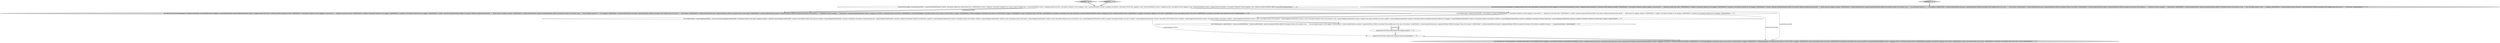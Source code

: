 digraph {
7 [style = filled, label = "dispatcherServletFields.addAll(requestMappingConditions)@@@8@@@['0', '1', '0']", fillcolor = white, shape = ellipse image = "AAA1AAABBB2BBB"];
0 [style = filled, label = "ResponseFieldsSnippet commonResponseFields = responseFields(fieldWithPath(\"contexts\").description(\"Application contexts keyed by id.\"),fieldWithPath(\"contexts.*.mappings\").description(\"Mappings in the context, keyed by mapping type.\"),subsectionWithPath(\"contexts.*.mappings.dispatcherServlets\").description(\"Dispatcher servlet mappings, if any.\"),subsectionWithPath(\"contexts.*.mappings.servletFilters\").description(\"Servlet filter mappings, if any.\"),subsectionWithPath(\"contexts.*.mappings.servlets\").description(\"Servlet mappings, if any.\"),subsectionWithPath(\"contexts.*.mappings.dispatcherHandlers\").description(\"Dispatcher handler mappings, if any.\").optional().type(JsonFieldType.OBJECT),parentIdField())@@@3@@@['1', '1', '0']", fillcolor = white, shape = ellipse image = "AAA0AAABBB1BBB"];
10 [style = filled, label = "mappings['0', '0', '1']", fillcolor = lightgray, shape = diamond image = "AAA0AAABBB3BBB"];
2 [style = filled, label = "this.client.get().uri(\"/actuator/mappings\").exchange().expectBody().consumeWith(document(\"mappings\",commonResponseFields,responseFields(beneathPath(\"contexts.*.mappings.dispatcherServlets\").withSubsectionId(\"dispatcher-servlets\"),fieldWithPath(\"*\").description(\"Dispatcher servlet mappings, if any, keyed by \" + \"dispatcher servlet bean name.\"),fieldWithPath(\"*.((.handler\").description(\"Handler for the mapping.\"),fieldWithPath(\"*.((.predicate\").description(\"Predicate for the mapping.\"),fieldWithPath(\"*.((.details\").optional().type(JsonFieldType.OBJECT).description(\"Additional implementation-specific \" + \"details about the mapping. Optional.\"),fieldWithPath(\"*.((.details.handlerMethod\").optional().type(JsonFieldType.OBJECT).description(\"Details of the method, if any, \" + \"that will handle requests to \" + \"this mapping.\"),fieldWithPath(\"*.((.details.handlerMethod.className\").type(JsonFieldType.STRING).description(\"Fully qualified name of the class\" + \" of the method.\"),fieldWithPath(\"*.((.details.handlerMethod.name\").type(JsonFieldType.STRING).description(\"Name of the method.\"),fieldWithPath(\"*.((.details.handlerMethod.descriptor\").type(JsonFieldType.STRING).description(\"Descriptor of the method as \" + \"specified in the Java Language \" + \"Specification.\")),responseFields(beneathPath(\"contexts.*.mappings.servletFilters\").withSubsectionId(\"servlet-filters\"),fieldWithPath(\"((.servletNameMappings\").description(\"Names of the servlets to which the filter is mapped.\"),fieldWithPath(\"((.urlPatternMappings\").description(\"URL pattern to which the filter is mapped.\"),fieldWithPath(\"((.name\").description(\"Name of the filter.\"),fieldWithPath(\"((.className\").description(\"Class name of the filter\")),responseFields(beneathPath(\"contexts.*.mappings.servlets\").withSubsectionId(\"servlets\"),fieldWithPath(\"((.mappings\").description(\"Mappings of the servlet.\"),fieldWithPath(\"((.name\").description(\"Name of the servlet.\"),fieldWithPath(\"((.className\").description(\"Class name of the servlet\"))))@@@4@@@['1', '0', '0']", fillcolor = lightgray, shape = ellipse image = "AAA0AAABBB1BBB"];
1 [style = filled, label = "mappings['1', '0', '0']", fillcolor = lightgray, shape = diamond image = "AAA0AAABBB1BBB"];
4 [style = filled, label = "List<FieldDescriptor> dispatcherServletFields = new ArrayList<>(Arrays.asList(fieldWithPath(\"*\").description(\"Dispatcher servlet mappings, if any, keyed by \" + \"dispatcher servlet bean name.\"),fieldWithPath(\"*.((.details\").optional().type(JsonFieldType.OBJECT).description(\"Additional implementation-specific \" + \"details about the mapping. Optional.\"),fieldWithPath(\"*.((.handler\").description(\"Handler for the mapping.\"),fieldWithPath(\"*.((.predicate\").description(\"Predicate for the mapping.\")))@@@4@@@['0', '1', '0']", fillcolor = white, shape = ellipse image = "AAA0AAABBB2BBB"];
3 [style = filled, label = "mappings['0', '1', '0']", fillcolor = lightgray, shape = diamond image = "AAA0AAABBB2BBB"];
6 [style = filled, label = "List<FieldDescriptor> requestMappingConditions = Arrays.asList(requestMappingConditionField(\"\").description(\"Details of the request mapping conditions.\").optional(),requestMappingConditionField(\".consumes\").description(\"Details of the consumes condition\"),requestMappingConditionField(\".consumes.((.mediaType\").description(\"Consumed media type.\"),requestMappingConditionField(\".consumes.((.negated\").description(\"Whether the media type is negated.\"),requestMappingConditionField(\".headers\").description(\"Details of the headers condition.\"),requestMappingConditionField(\".headers.((.name\").description(\"Name of the header.\"),requestMappingConditionField(\".headers.((.value\").description(\"Required value of the header, if any.\"),requestMappingConditionField(\".headers.((.negated\").description(\"Whether the value is negated.\"),requestMappingConditionField(\".methods\").description(\"HTTP methods that are handled.\"),requestMappingConditionField(\".params\").description(\"Details of the params condition.\"),requestMappingConditionField(\".params.((.name\").description(\"Name of the parameter.\"),requestMappingConditionField(\".params.((.value\").description(\"Required value of the parameter, if any.\"),requestMappingConditionField(\".params.((.negated\").description(\"Whether the value is negated.\"),requestMappingConditionField(\".patterns\").description(\"Patterns identifying the paths handled by the mapping.\"),requestMappingConditionField(\".produces\").description(\"Details of the produces condition.\"),requestMappingConditionField(\".produces.((.mediaType\").description(\"Produced media type.\"),requestMappingConditionField(\".produces.((.negated\").description(\"Whether the media type is negated.\"))@@@5@@@['0', '1', '0']", fillcolor = white, shape = ellipse image = "AAA1AAABBB2BBB"];
5 [style = filled, label = "this.client.get().uri(\"/actuator/mappings\").exchange().expectBody().consumeWith(document(\"mappings\",commonResponseFields,responseFields(beneathPath(\"contexts.*.mappings.dispatcherServlets\").withSubsectionId(\"dispatcher-servlets\"),dispatcherServletFields),responseFields(beneathPath(\"contexts.*.mappings.servletFilters\").withSubsectionId(\"servlet-filters\"),fieldWithPath(\"((.servletNameMappings\").description(\"Names of the servlets to which the filter is mapped.\"),fieldWithPath(\"((.urlPatternMappings\").description(\"URL pattern to which the filter is mapped.\"),fieldWithPath(\"((.name\").description(\"Name of the filter.\"),fieldWithPath(\"((.className\").description(\"Class name of the filter\")),responseFields(beneathPath(\"contexts.*.mappings.servlets\").withSubsectionId(\"servlets\"),fieldWithPath(\"((.mappings\").description(\"Mappings of the servlet.\"),fieldWithPath(\"((.name\").description(\"Name of the servlet.\"),fieldWithPath(\"((.className\").description(\"Class name of the servlet\"))))@@@9@@@['0', '1', '0']", fillcolor = lightgray, shape = ellipse image = "AAA1AAABBB2BBB"];
11 [style = filled, label = "this.client.get().uri(\"/actuator/mappings\").exchange().expectStatus().isOk().expectBody().consumeWith(document(\"mappings\",responseFields(beneathPath(\"contexts.*.mappings.dispatcherHandlers\").withSubsectionId(\"dispatcher-handlers\"),fieldWithPath(\"*\").description(\"Dispatcher handler mappings, if any, keyed by \" + \"dispatcher handler bean name.\"),fieldWithPath(\"*.((.handler\").description(\"Handler for the mapping.\"),fieldWithPath(\"*.((.predicate\").description(\"Predicate for the mapping.\"),fieldWithPath(\"*.((.details\").optional().type(JsonFieldType.OBJECT).description(\"Additional implementation-specific \" + \"details about the mapping. Optional.\"),fieldWithPath(\"*.((.details.handlerMethod\").optional().type(JsonFieldType.OBJECT).description(\"Details of the method, if any, \" + \"that will handle requests to \" + \"this mapping.\"),fieldWithPath(\"*.((.details.handlerMethod.className\").type(JsonFieldType.STRING).description(\"Fully qualified name of the class\" + \" of the method.\"),fieldWithPath(\"*.((.details.handlerMethod.name\").type(JsonFieldType.STRING).description(\"Name of the method.\"),fieldWithPath(\"*.((.details.handlerMethod.descriptor\").type(JsonFieldType.STRING).description(\"Descriptor of the method as \" + \"specified in the Java Language \" + \"Specification.\"),fieldWithPath(\"*.((.details.handlerFunction\").optional().type(JsonFieldType.OBJECT).description(\"Details of the function, if any, \" + \"that will handle requests to this \" + \"mapping.\"),fieldWithPath(\"*.((.details.handlerFunction.className\").type(JsonFieldType.STRING).description(\"Fully qualified name of the class of \" + \"the function.\"))))@@@3@@@['0', '0', '1']", fillcolor = lightgray, shape = ellipse image = "AAA0AAABBB3BBB"];
9 [style = filled, label = "List<FieldDescriptor> handlerMethod = Arrays.asList(fieldWithPath(\"*.((.details.handlerMethod\").optional().type(JsonFieldType.OBJECT).description(\"Details of the method, if any, \" + \"that will handle requests to this mapping.\"),fieldWithPath(\"*.((.details.handlerMethod.className\").type(JsonFieldType.STRING).description(\"Fully qualified name of the class of the method.\"),fieldWithPath(\"*.((.details.handlerMethod.name\").type(JsonFieldType.STRING).description(\"Name of the method.\"),fieldWithPath(\"*.((.details.handlerMethod.descriptor\").type(JsonFieldType.STRING).description(\"Descriptor of the method as specified in the Java \" + \"Language Specification.\"))@@@6@@@['0', '1', '0']", fillcolor = white, shape = ellipse image = "AAA1AAABBB2BBB"];
8 [style = filled, label = "dispatcherServletFields.addAll(handlerMethod)@@@7@@@['0', '1', '0']", fillcolor = white, shape = ellipse image = "AAA1AAABBB2BBB"];
7->5 [style = bold, label=""];
8->7 [style = bold, label=""];
4->5 [style = solid, label="dispatcherServletFields"];
9->8 [style = solid, label="handlerMethod"];
4->6 [style = bold, label=""];
0->2 [style = bold, label=""];
9->8 [style = bold, label=""];
0->4 [style = bold, label=""];
0->5 [style = solid, label="commonResponseFields"];
10->11 [style = bold, label=""];
3->0 [style = bold, label=""];
0->2 [style = solid, label="commonResponseFields"];
1->0 [style = bold, label=""];
6->9 [style = bold, label=""];
6->7 [style = solid, label="requestMappingConditions"];
}
